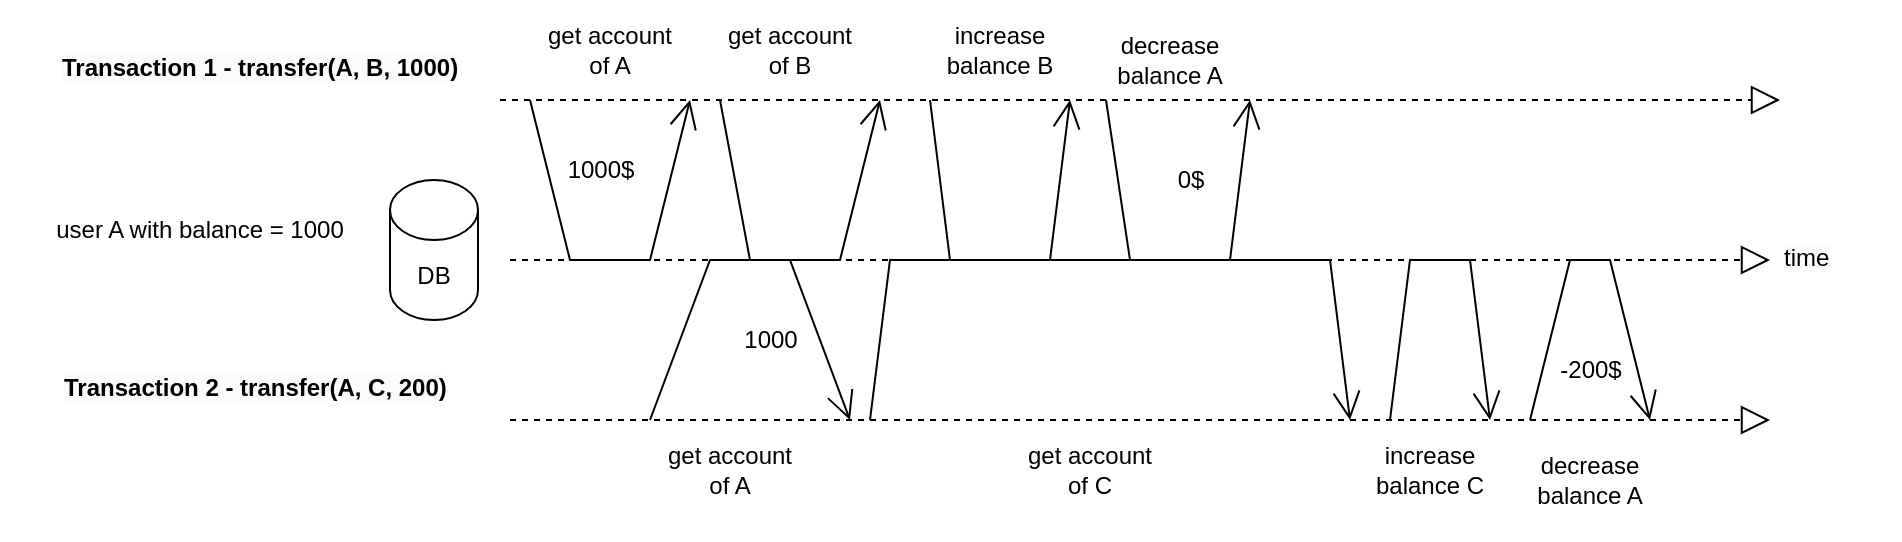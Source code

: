 <mxfile version="20.8.18" type="github">
  <diagram name="Trang-1" id="wNU1H5Y7zv_GKCtgPEAO">
    <mxGraphModel dx="1781" dy="1681" grid="1" gridSize="10" guides="1" tooltips="1" connect="1" arrows="1" fold="1" page="1" pageScale="1" pageWidth="827" pageHeight="1169" math="0" shadow="0">
      <root>
        <mxCell id="0" />
        <mxCell id="1" parent="0" />
        <mxCell id="QZXupjUOMTafXn6LQ9dr-1" value="DB" style="shape=cylinder3;whiteSpace=wrap;html=1;boundedLbl=1;backgroundOutline=1;size=15;" vertex="1" parent="1">
          <mxGeometry x="5" y="80" width="44" height="70" as="geometry" />
        </mxCell>
        <mxCell id="QZXupjUOMTafXn6LQ9dr-4" value="user A with balance = 1000" style="text;html=1;strokeColor=none;fillColor=none;align=center;verticalAlign=middle;whiteSpace=wrap;rounded=0;" vertex="1" parent="1">
          <mxGeometry x="-190" y="90" width="200" height="30" as="geometry" />
        </mxCell>
        <mxCell id="QZXupjUOMTafXn6LQ9dr-19" value="" style="endArrow=block;dashed=1;endFill=0;endSize=12;html=1;rounded=0;" edge="1" parent="1">
          <mxGeometry width="160" relative="1" as="geometry">
            <mxPoint x="65" y="120" as="sourcePoint" />
            <mxPoint x="695" y="120" as="targetPoint" />
          </mxGeometry>
        </mxCell>
        <mxCell id="QZXupjUOMTafXn6LQ9dr-22" value="&lt;meta charset=&quot;utf-8&quot;&gt;&lt;span style=&quot;color: rgb(0, 0, 0); font-family: Helvetica; font-size: 12px; font-style: normal; font-variant-ligatures: normal; font-variant-caps: normal; letter-spacing: normal; orphans: 2; text-align: center; text-indent: 0px; text-transform: none; widows: 2; word-spacing: 0px; -webkit-text-stroke-width: 0px; background-color: rgb(251, 251, 251); text-decoration-thickness: initial; text-decoration-style: initial; text-decoration-color: initial; float: none; display: inline !important;&quot;&gt;Transaction 1 -&amp;nbsp;transfer(A, B, 1000)&lt;/span&gt;" style="text;whiteSpace=wrap;html=1;fontStyle=1" vertex="1" parent="1">
          <mxGeometry x="-161" y="10" width="220" height="40" as="geometry" />
        </mxCell>
        <mxCell id="QZXupjUOMTafXn6LQ9dr-24" value="&lt;meta charset=&quot;utf-8&quot;&gt;&lt;span style=&quot;color: rgb(0, 0, 0); font-family: Helvetica; font-size: 12px; font-style: normal; font-variant-ligatures: normal; font-variant-caps: normal; font-weight: 400; letter-spacing: normal; orphans: 2; text-align: center; text-indent: 0px; text-transform: none; widows: 2; word-spacing: 0px; -webkit-text-stroke-width: 0px; background-color: rgb(251, 251, 251); text-decoration-thickness: initial; text-decoration-style: initial; text-decoration-color: initial; float: none; display: inline !important;&quot;&gt;time&lt;/span&gt;" style="text;whiteSpace=wrap;html=1;" vertex="1" parent="1">
          <mxGeometry x="700" y="105" width="60" height="40" as="geometry" />
        </mxCell>
        <mxCell id="QZXupjUOMTafXn6LQ9dr-25" value="" style="endArrow=block;dashed=1;endFill=0;endSize=12;html=1;rounded=0;" edge="1" parent="1">
          <mxGeometry width="160" relative="1" as="geometry">
            <mxPoint x="60" y="40" as="sourcePoint" />
            <mxPoint x="700" y="40" as="targetPoint" />
          </mxGeometry>
        </mxCell>
        <mxCell id="QZXupjUOMTafXn6LQ9dr-27" value="&lt;meta charset=&quot;utf-8&quot;&gt;&lt;span style=&quot;color: rgb(0, 0, 0); font-family: Helvetica; font-size: 12px; font-style: normal; font-variant-ligatures: normal; font-variant-caps: normal; letter-spacing: normal; orphans: 2; text-align: center; text-indent: 0px; text-transform: none; widows: 2; word-spacing: 0px; -webkit-text-stroke-width: 0px; background-color: rgb(251, 251, 251); text-decoration-thickness: initial; text-decoration-style: initial; text-decoration-color: initial; float: none; display: inline !important;&quot;&gt;Transaction 2 -&amp;nbsp;transfer(A, C, 200)&lt;/span&gt;" style="text;whiteSpace=wrap;html=1;fontStyle=1" vertex="1" parent="1">
          <mxGeometry x="-160" y="170" width="220" height="40" as="geometry" />
        </mxCell>
        <mxCell id="QZXupjUOMTafXn6LQ9dr-28" value="" style="endArrow=block;dashed=1;endFill=0;endSize=12;html=1;rounded=0;" edge="1" parent="1">
          <mxGeometry width="160" relative="1" as="geometry">
            <mxPoint x="65" y="200" as="sourcePoint" />
            <mxPoint x="695" y="200" as="targetPoint" />
          </mxGeometry>
        </mxCell>
        <mxCell id="QZXupjUOMTafXn6LQ9dr-34" value="" style="endArrow=open;endFill=1;endSize=12;html=1;rounded=0;" edge="1" parent="1">
          <mxGeometry width="160" relative="1" as="geometry">
            <mxPoint x="170" y="40" as="sourcePoint" />
            <mxPoint x="250" y="40" as="targetPoint" />
            <Array as="points">
              <mxPoint x="185" y="120" />
              <mxPoint x="230" y="120" />
            </Array>
          </mxGeometry>
        </mxCell>
        <mxCell id="QZXupjUOMTafXn6LQ9dr-38" value="" style="endArrow=open;endFill=1;endSize=12;html=1;rounded=0;" edge="1" parent="1">
          <mxGeometry width="160" relative="1" as="geometry">
            <mxPoint x="135" y="200" as="sourcePoint" />
            <mxPoint x="235" y="200" as="targetPoint" />
            <Array as="points">
              <mxPoint x="165" y="120" />
              <mxPoint x="205" y="120" />
            </Array>
          </mxGeometry>
        </mxCell>
        <mxCell id="QZXupjUOMTafXn6LQ9dr-39" value="1000$" style="text;html=1;align=center;verticalAlign=middle;resizable=0;points=[];autosize=1;strokeColor=none;fillColor=none;" vertex="1" parent="1">
          <mxGeometry x="80" y="60" width="60" height="30" as="geometry" />
        </mxCell>
        <mxCell id="QZXupjUOMTafXn6LQ9dr-40" value="1000" style="text;html=1;align=center;verticalAlign=middle;resizable=0;points=[];autosize=1;strokeColor=none;fillColor=none;" vertex="1" parent="1">
          <mxGeometry x="170" y="145" width="50" height="30" as="geometry" />
        </mxCell>
        <mxCell id="QZXupjUOMTafXn6LQ9dr-41" value="" style="endArrow=open;endFill=1;endSize=12;html=1;rounded=0;" edge="1" parent="1">
          <mxGeometry width="160" relative="1" as="geometry">
            <mxPoint x="245" y="200" as="sourcePoint" />
            <mxPoint x="485" y="200" as="targetPoint" />
            <Array as="points">
              <mxPoint x="255" y="120" />
              <mxPoint x="475" y="120" />
            </Array>
          </mxGeometry>
        </mxCell>
        <mxCell id="QZXupjUOMTafXn6LQ9dr-44" value="" style="endArrow=open;endFill=1;endSize=12;html=1;rounded=0;" edge="1" parent="1">
          <mxGeometry width="160" relative="1" as="geometry">
            <mxPoint x="275" y="40" as="sourcePoint" />
            <mxPoint x="345" y="40" as="targetPoint" />
            <Array as="points">
              <mxPoint x="285" y="120" />
              <mxPoint x="335" y="120" />
            </Array>
          </mxGeometry>
        </mxCell>
        <mxCell id="QZXupjUOMTafXn6LQ9dr-47" value="" style="endArrow=open;endFill=1;endSize=12;html=1;rounded=0;" edge="1" parent="1">
          <mxGeometry width="160" relative="1" as="geometry">
            <mxPoint x="575" y="200" as="sourcePoint" />
            <mxPoint x="635" y="200" as="targetPoint" />
            <Array as="points">
              <mxPoint x="595" y="120" />
              <mxPoint x="615" y="120" />
            </Array>
          </mxGeometry>
        </mxCell>
        <mxCell id="QZXupjUOMTafXn6LQ9dr-52" value="" style="endArrow=open;endFill=1;endSize=12;html=1;rounded=0;" edge="1" parent="1">
          <mxGeometry width="160" relative="1" as="geometry">
            <mxPoint x="505" y="200" as="sourcePoint" />
            <mxPoint x="555" y="200" as="targetPoint" />
            <Array as="points">
              <mxPoint x="515" y="120" />
              <mxPoint x="545" y="120" />
            </Array>
          </mxGeometry>
        </mxCell>
        <mxCell id="QZXupjUOMTafXn6LQ9dr-54" value="" style="endArrow=open;endFill=1;endSize=12;html=1;rounded=0;" edge="1" parent="1">
          <mxGeometry width="160" relative="1" as="geometry">
            <mxPoint x="363" y="40" as="sourcePoint" />
            <mxPoint x="435" y="40" as="targetPoint" />
            <Array as="points">
              <mxPoint x="375" y="120" />
              <mxPoint x="425" y="120" />
            </Array>
          </mxGeometry>
        </mxCell>
        <mxCell id="QZXupjUOMTafXn6LQ9dr-59" value="decrease balance A" style="text;html=1;strokeColor=none;fillColor=none;align=center;verticalAlign=middle;whiteSpace=wrap;rounded=0;" vertex="1" parent="1">
          <mxGeometry x="565" y="200" width="80" height="60" as="geometry" />
        </mxCell>
        <mxCell id="QZXupjUOMTafXn6LQ9dr-61" value="increase balance C" style="text;html=1;strokeColor=none;fillColor=none;align=center;verticalAlign=middle;whiteSpace=wrap;rounded=0;" vertex="1" parent="1">
          <mxGeometry x="495" y="210" width="60" height="30" as="geometry" />
        </mxCell>
        <mxCell id="QZXupjUOMTafXn6LQ9dr-62" value="decrease balance A" style="text;html=1;strokeColor=none;fillColor=none;align=center;verticalAlign=middle;whiteSpace=wrap;rounded=0;" vertex="1" parent="1">
          <mxGeometry x="355" y="-10" width="80" height="60" as="geometry" />
        </mxCell>
        <mxCell id="QZXupjUOMTafXn6LQ9dr-63" value="increase balance B" style="text;html=1;strokeColor=none;fillColor=none;align=center;verticalAlign=middle;whiteSpace=wrap;rounded=0;" vertex="1" parent="1">
          <mxGeometry x="280" width="60" height="30" as="geometry" />
        </mxCell>
        <mxCell id="QZXupjUOMTafXn6LQ9dr-64" value="get account of A" style="text;html=1;strokeColor=none;fillColor=none;align=center;verticalAlign=middle;whiteSpace=wrap;rounded=0;" vertex="1" parent="1">
          <mxGeometry x="80" width="70" height="30" as="geometry" />
        </mxCell>
        <mxCell id="QZXupjUOMTafXn6LQ9dr-65" value="get account of B" style="text;html=1;strokeColor=none;fillColor=none;align=center;verticalAlign=middle;whiteSpace=wrap;rounded=0;" vertex="1" parent="1">
          <mxGeometry x="170" width="70" height="30" as="geometry" />
        </mxCell>
        <mxCell id="QZXupjUOMTafXn6LQ9dr-67" value="" style="endArrow=open;endFill=1;endSize=12;html=1;rounded=0;" edge="1" parent="1">
          <mxGeometry width="160" relative="1" as="geometry">
            <mxPoint x="75" y="40" as="sourcePoint" />
            <mxPoint x="155" y="40" as="targetPoint" />
            <Array as="points">
              <mxPoint x="95" y="120" />
              <mxPoint x="135" y="120" />
            </Array>
          </mxGeometry>
        </mxCell>
        <mxCell id="QZXupjUOMTafXn6LQ9dr-68" value="0$" style="text;html=1;align=center;verticalAlign=middle;resizable=0;points=[];autosize=1;strokeColor=none;fillColor=none;" vertex="1" parent="1">
          <mxGeometry x="385" y="65" width="40" height="30" as="geometry" />
        </mxCell>
        <mxCell id="QZXupjUOMTafXn6LQ9dr-69" value="-200$" style="text;html=1;align=center;verticalAlign=middle;resizable=0;points=[];autosize=1;strokeColor=none;fillColor=none;" vertex="1" parent="1">
          <mxGeometry x="580" y="160" width="50" height="30" as="geometry" />
        </mxCell>
        <mxCell id="QZXupjUOMTafXn6LQ9dr-71" value="get account of A" style="text;html=1;strokeColor=none;fillColor=none;align=center;verticalAlign=middle;whiteSpace=wrap;rounded=0;" vertex="1" parent="1">
          <mxGeometry x="140" y="210" width="70" height="30" as="geometry" />
        </mxCell>
        <mxCell id="QZXupjUOMTafXn6LQ9dr-72" value="get account of C" style="text;html=1;strokeColor=none;fillColor=none;align=center;verticalAlign=middle;whiteSpace=wrap;rounded=0;" vertex="1" parent="1">
          <mxGeometry x="320" y="210" width="70" height="30" as="geometry" />
        </mxCell>
      </root>
    </mxGraphModel>
  </diagram>
</mxfile>
